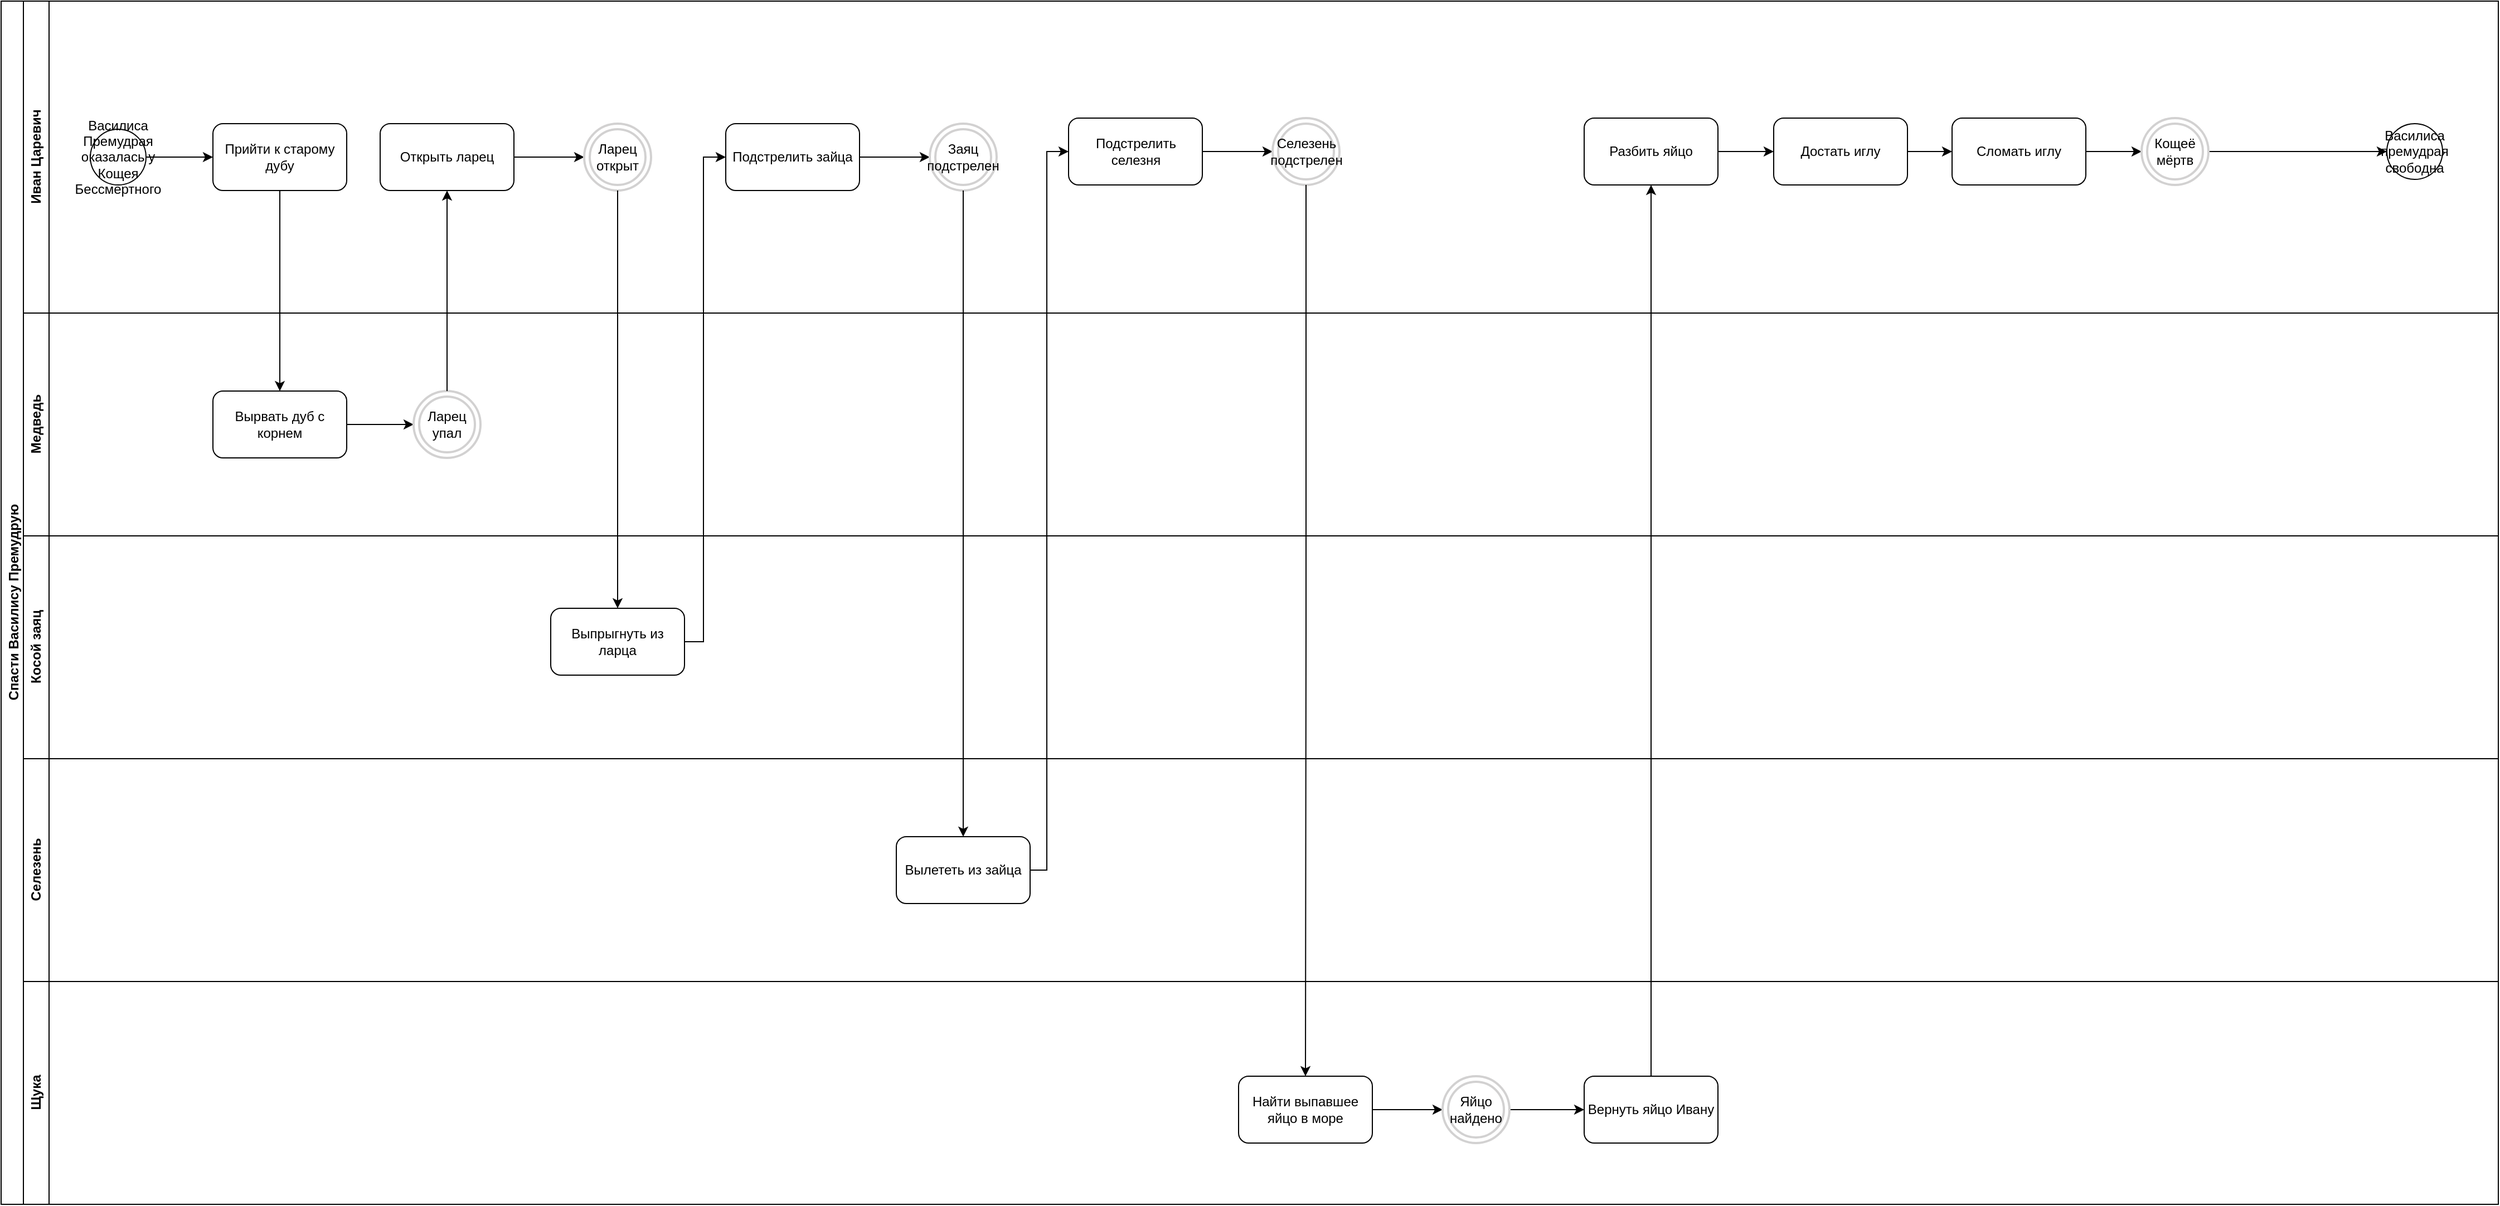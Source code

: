 <mxfile version="21.8.2" type="device">
  <diagram id="Fqjd-lwi6O4fydthMyqD" name="Page-1">
    <mxGraphModel dx="1723" dy="1167" grid="1" gridSize="10" guides="1" tooltips="1" connect="1" arrows="1" fold="1" page="1" pageScale="1" pageWidth="827" pageHeight="1169" math="0" shadow="0">
      <root>
        <mxCell id="0" />
        <mxCell id="1" parent="0" />
        <mxCell id="5_5ShO6OWAeCaV3ogHmG-1" value="Спасти Василису Премудрую" style="swimlane;horizontal=0;whiteSpace=wrap;html=1;" vertex="1" parent="1">
          <mxGeometry x="40" y="40" width="2240" height="1080" as="geometry" />
        </mxCell>
        <mxCell id="5_5ShO6OWAeCaV3ogHmG-2" value="Иван Царевич" style="swimlane;horizontal=0;whiteSpace=wrap;html=1;" vertex="1" parent="5_5ShO6OWAeCaV3ogHmG-1">
          <mxGeometry x="20" width="2220" height="280" as="geometry" />
        </mxCell>
        <mxCell id="5_5ShO6OWAeCaV3ogHmG-41" value="" style="edgeStyle=orthogonalEdgeStyle;rounded=0;orthogonalLoop=1;jettySize=auto;html=1;" edge="1" parent="5_5ShO6OWAeCaV3ogHmG-2" source="5_5ShO6OWAeCaV3ogHmG-7" target="5_5ShO6OWAeCaV3ogHmG-8">
          <mxGeometry relative="1" as="geometry" />
        </mxCell>
        <mxCell id="5_5ShO6OWAeCaV3ogHmG-7" value="Василиса Премудрая оказалась у Кощея Бессмертного" style="ellipse;whiteSpace=wrap;html=1;aspect=fixed;" vertex="1" parent="5_5ShO6OWAeCaV3ogHmG-2">
          <mxGeometry x="60" y="115" width="50" height="50" as="geometry" />
        </mxCell>
        <mxCell id="5_5ShO6OWAeCaV3ogHmG-8" value="Прийти к старому дубу" style="rounded=1;whiteSpace=wrap;html=1;" vertex="1" parent="5_5ShO6OWAeCaV3ogHmG-2">
          <mxGeometry x="170" y="110" width="120" height="60" as="geometry" />
        </mxCell>
        <mxCell id="5_5ShO6OWAeCaV3ogHmG-45" style="edgeStyle=orthogonalEdgeStyle;rounded=0;orthogonalLoop=1;jettySize=auto;html=1;exitX=1;exitY=0.5;exitDx=0;exitDy=0;entryX=0;entryY=0.5;entryDx=0;entryDy=0;" edge="1" parent="5_5ShO6OWAeCaV3ogHmG-2" source="5_5ShO6OWAeCaV3ogHmG-11" target="5_5ShO6OWAeCaV3ogHmG-12">
          <mxGeometry relative="1" as="geometry" />
        </mxCell>
        <mxCell id="5_5ShO6OWAeCaV3ogHmG-11" value="Открыть ларец" style="rounded=1;whiteSpace=wrap;html=1;" vertex="1" parent="5_5ShO6OWAeCaV3ogHmG-2">
          <mxGeometry x="320" y="110" width="120" height="60" as="geometry" />
        </mxCell>
        <mxCell id="5_5ShO6OWAeCaV3ogHmG-12" value="Ларец открыт" style="whiteSpace=wrap;html=1;aspect=fixed;strokeWidth=2;strokeColor=#d2d1d1;shape=doubleEllipse;perimeter=ellipsePerimeter;" vertex="1" parent="5_5ShO6OWAeCaV3ogHmG-2">
          <mxGeometry x="503" y="110" width="60" height="60" as="geometry" />
        </mxCell>
        <mxCell id="5_5ShO6OWAeCaV3ogHmG-48" style="edgeStyle=orthogonalEdgeStyle;rounded=0;orthogonalLoop=1;jettySize=auto;html=1;exitX=1;exitY=0.5;exitDx=0;exitDy=0;entryX=0;entryY=0.5;entryDx=0;entryDy=0;" edge="1" parent="5_5ShO6OWAeCaV3ogHmG-2" source="5_5ShO6OWAeCaV3ogHmG-14" target="5_5ShO6OWAeCaV3ogHmG-15">
          <mxGeometry relative="1" as="geometry" />
        </mxCell>
        <mxCell id="5_5ShO6OWAeCaV3ogHmG-14" value="Подстрелить зайца" style="rounded=1;whiteSpace=wrap;html=1;" vertex="1" parent="5_5ShO6OWAeCaV3ogHmG-2">
          <mxGeometry x="630" y="110" width="120" height="60" as="geometry" />
        </mxCell>
        <mxCell id="5_5ShO6OWAeCaV3ogHmG-15" value="Заяц подстрелен" style="whiteSpace=wrap;html=1;aspect=fixed;strokeWidth=2;strokeColor=#d2d1d1;shape=doubleEllipse;perimeter=ellipsePerimeter;" vertex="1" parent="5_5ShO6OWAeCaV3ogHmG-2">
          <mxGeometry x="813" y="110" width="60" height="60" as="geometry" />
        </mxCell>
        <mxCell id="5_5ShO6OWAeCaV3ogHmG-51" style="edgeStyle=orthogonalEdgeStyle;rounded=0;orthogonalLoop=1;jettySize=auto;html=1;exitX=1;exitY=0.5;exitDx=0;exitDy=0;entryX=0;entryY=0.5;entryDx=0;entryDy=0;" edge="1" parent="5_5ShO6OWAeCaV3ogHmG-2" source="5_5ShO6OWAeCaV3ogHmG-17" target="5_5ShO6OWAeCaV3ogHmG-18">
          <mxGeometry relative="1" as="geometry" />
        </mxCell>
        <mxCell id="5_5ShO6OWAeCaV3ogHmG-17" value="Подстрелить селезня" style="rounded=1;whiteSpace=wrap;html=1;" vertex="1" parent="5_5ShO6OWAeCaV3ogHmG-2">
          <mxGeometry x="937.5" y="105" width="120" height="60" as="geometry" />
        </mxCell>
        <mxCell id="5_5ShO6OWAeCaV3ogHmG-18" value="Селезень подстрелен" style="whiteSpace=wrap;html=1;aspect=fixed;strokeWidth=2;strokeColor=#d2d1d1;shape=doubleEllipse;perimeter=ellipsePerimeter;" vertex="1" parent="5_5ShO6OWAeCaV3ogHmG-2">
          <mxGeometry x="1120.5" y="105" width="60" height="60" as="geometry" />
        </mxCell>
        <mxCell id="5_5ShO6OWAeCaV3ogHmG-55" style="edgeStyle=orthogonalEdgeStyle;rounded=0;orthogonalLoop=1;jettySize=auto;html=1;entryX=0;entryY=0.5;entryDx=0;entryDy=0;" edge="1" parent="5_5ShO6OWAeCaV3ogHmG-2" source="5_5ShO6OWAeCaV3ogHmG-23" target="5_5ShO6OWAeCaV3ogHmG-24">
          <mxGeometry relative="1" as="geometry">
            <mxPoint x="1550" y="135" as="targetPoint" />
          </mxGeometry>
        </mxCell>
        <mxCell id="5_5ShO6OWAeCaV3ogHmG-23" value="Разбить яйцо" style="rounded=1;whiteSpace=wrap;html=1;" vertex="1" parent="5_5ShO6OWAeCaV3ogHmG-2">
          <mxGeometry x="1400" y="105" width="120" height="60" as="geometry" />
        </mxCell>
        <mxCell id="5_5ShO6OWAeCaV3ogHmG-56" value="" style="edgeStyle=orthogonalEdgeStyle;rounded=0;orthogonalLoop=1;jettySize=auto;html=1;" edge="1" parent="5_5ShO6OWAeCaV3ogHmG-2" source="5_5ShO6OWAeCaV3ogHmG-24" target="5_5ShO6OWAeCaV3ogHmG-25">
          <mxGeometry relative="1" as="geometry" />
        </mxCell>
        <mxCell id="5_5ShO6OWAeCaV3ogHmG-24" value="Достать иглу" style="rounded=1;whiteSpace=wrap;html=1;" vertex="1" parent="5_5ShO6OWAeCaV3ogHmG-2">
          <mxGeometry x="1570" y="105" width="120" height="60" as="geometry" />
        </mxCell>
        <mxCell id="5_5ShO6OWAeCaV3ogHmG-57" value="" style="edgeStyle=orthogonalEdgeStyle;rounded=0;orthogonalLoop=1;jettySize=auto;html=1;" edge="1" parent="5_5ShO6OWAeCaV3ogHmG-2" source="5_5ShO6OWAeCaV3ogHmG-25" target="5_5ShO6OWAeCaV3ogHmG-38">
          <mxGeometry relative="1" as="geometry" />
        </mxCell>
        <mxCell id="5_5ShO6OWAeCaV3ogHmG-25" value="Сломать иглу" style="rounded=1;whiteSpace=wrap;html=1;" vertex="1" parent="5_5ShO6OWAeCaV3ogHmG-2">
          <mxGeometry x="1730" y="105" width="120" height="60" as="geometry" />
        </mxCell>
        <mxCell id="5_5ShO6OWAeCaV3ogHmG-58" style="edgeStyle=orthogonalEdgeStyle;rounded=0;orthogonalLoop=1;jettySize=auto;html=1;exitX=1;exitY=0.5;exitDx=0;exitDy=0;entryX=0;entryY=0.5;entryDx=0;entryDy=0;" edge="1" parent="5_5ShO6OWAeCaV3ogHmG-2" source="5_5ShO6OWAeCaV3ogHmG-38" target="5_5ShO6OWAeCaV3ogHmG-40">
          <mxGeometry relative="1" as="geometry" />
        </mxCell>
        <mxCell id="5_5ShO6OWAeCaV3ogHmG-38" value="Кощеё мёртв" style="whiteSpace=wrap;html=1;aspect=fixed;strokeWidth=2;strokeColor=#d2d1d1;shape=doubleEllipse;perimeter=ellipsePerimeter;" vertex="1" parent="5_5ShO6OWAeCaV3ogHmG-2">
          <mxGeometry x="1900" y="105" width="60" height="60" as="geometry" />
        </mxCell>
        <mxCell id="5_5ShO6OWAeCaV3ogHmG-40" value="Василиса премудрая свободна" style="ellipse;whiteSpace=wrap;html=1;aspect=fixed;" vertex="1" parent="5_5ShO6OWAeCaV3ogHmG-2">
          <mxGeometry x="2120" y="110" width="50" height="50" as="geometry" />
        </mxCell>
        <mxCell id="5_5ShO6OWAeCaV3ogHmG-3" value="Медведь" style="swimlane;horizontal=0;whiteSpace=wrap;html=1;" vertex="1" parent="5_5ShO6OWAeCaV3ogHmG-1">
          <mxGeometry x="20" y="280" width="2220" height="200" as="geometry" />
        </mxCell>
        <mxCell id="5_5ShO6OWAeCaV3ogHmG-43" value="" style="edgeStyle=orthogonalEdgeStyle;rounded=0;orthogonalLoop=1;jettySize=auto;html=1;entryX=0;entryY=0.5;entryDx=0;entryDy=0;" edge="1" parent="5_5ShO6OWAeCaV3ogHmG-3" source="5_5ShO6OWAeCaV3ogHmG-9" target="5_5ShO6OWAeCaV3ogHmG-61">
          <mxGeometry relative="1" as="geometry">
            <mxPoint x="330" y="130" as="targetPoint" />
          </mxGeometry>
        </mxCell>
        <mxCell id="5_5ShO6OWAeCaV3ogHmG-9" value="Вырвать дуб с корнем" style="rounded=1;whiteSpace=wrap;html=1;" vertex="1" parent="5_5ShO6OWAeCaV3ogHmG-3">
          <mxGeometry x="170" y="70" width="120" height="60" as="geometry" />
        </mxCell>
        <mxCell id="5_5ShO6OWAeCaV3ogHmG-61" value="Ларец упал" style="whiteSpace=wrap;html=1;aspect=fixed;strokeWidth=2;strokeColor=#d2d1d1;shape=doubleEllipse;perimeter=ellipsePerimeter;" vertex="1" parent="5_5ShO6OWAeCaV3ogHmG-3">
          <mxGeometry x="350" y="70" width="60" height="60" as="geometry" />
        </mxCell>
        <mxCell id="5_5ShO6OWAeCaV3ogHmG-4" value="Косой заяц" style="swimlane;horizontal=0;whiteSpace=wrap;html=1;" vertex="1" parent="5_5ShO6OWAeCaV3ogHmG-1">
          <mxGeometry x="20" y="480" width="2220" height="200" as="geometry" />
        </mxCell>
        <mxCell id="5_5ShO6OWAeCaV3ogHmG-13" value="Выпрыгнуть из ларца" style="rounded=1;whiteSpace=wrap;html=1;" vertex="1" parent="5_5ShO6OWAeCaV3ogHmG-4">
          <mxGeometry x="473" y="65" width="120" height="60" as="geometry" />
        </mxCell>
        <mxCell id="5_5ShO6OWAeCaV3ogHmG-5" value="Селезень" style="swimlane;horizontal=0;whiteSpace=wrap;html=1;" vertex="1" parent="5_5ShO6OWAeCaV3ogHmG-1">
          <mxGeometry x="20" y="680" width="2220" height="200" as="geometry" />
        </mxCell>
        <mxCell id="5_5ShO6OWAeCaV3ogHmG-16" value="Вылететь из зайца" style="rounded=1;whiteSpace=wrap;html=1;" vertex="1" parent="5_5ShO6OWAeCaV3ogHmG-5">
          <mxGeometry x="783" y="70" width="120" height="60" as="geometry" />
        </mxCell>
        <mxCell id="5_5ShO6OWAeCaV3ogHmG-6" value="Щука" style="swimlane;horizontal=0;whiteSpace=wrap;html=1;startSize=23;" vertex="1" parent="5_5ShO6OWAeCaV3ogHmG-1">
          <mxGeometry x="20" y="880" width="2220" height="200" as="geometry" />
        </mxCell>
        <mxCell id="5_5ShO6OWAeCaV3ogHmG-52" value="" style="edgeStyle=orthogonalEdgeStyle;rounded=0;orthogonalLoop=1;jettySize=auto;html=1;" edge="1" parent="5_5ShO6OWAeCaV3ogHmG-6" source="5_5ShO6OWAeCaV3ogHmG-19" target="5_5ShO6OWAeCaV3ogHmG-20">
          <mxGeometry relative="1" as="geometry" />
        </mxCell>
        <mxCell id="5_5ShO6OWAeCaV3ogHmG-19" value="Найти выпавшее яйцо в море" style="rounded=1;whiteSpace=wrap;html=1;" vertex="1" parent="5_5ShO6OWAeCaV3ogHmG-6">
          <mxGeometry x="1090" y="85" width="120" height="60" as="geometry" />
        </mxCell>
        <mxCell id="5_5ShO6OWAeCaV3ogHmG-53" value="" style="edgeStyle=orthogonalEdgeStyle;rounded=0;orthogonalLoop=1;jettySize=auto;html=1;" edge="1" parent="5_5ShO6OWAeCaV3ogHmG-6" source="5_5ShO6OWAeCaV3ogHmG-20" target="5_5ShO6OWAeCaV3ogHmG-21">
          <mxGeometry relative="1" as="geometry" />
        </mxCell>
        <mxCell id="5_5ShO6OWAeCaV3ogHmG-20" value="Яйцо найдено" style="whiteSpace=wrap;html=1;aspect=fixed;strokeWidth=2;strokeColor=#d2d1d1;shape=doubleEllipse;perimeter=ellipsePerimeter;" vertex="1" parent="5_5ShO6OWAeCaV3ogHmG-6">
          <mxGeometry x="1273" y="85" width="60" height="60" as="geometry" />
        </mxCell>
        <mxCell id="5_5ShO6OWAeCaV3ogHmG-21" value="Вернуть яйцо Ивану" style="rounded=1;whiteSpace=wrap;html=1;" vertex="1" parent="5_5ShO6OWAeCaV3ogHmG-6">
          <mxGeometry x="1400" y="85" width="120" height="60" as="geometry" />
        </mxCell>
        <mxCell id="5_5ShO6OWAeCaV3ogHmG-22" style="edgeStyle=orthogonalEdgeStyle;rounded=0;orthogonalLoop=1;jettySize=auto;html=1;exitX=0.5;exitY=1;exitDx=0;exitDy=0;entryX=0.5;entryY=0;entryDx=0;entryDy=0;" edge="1" parent="5_5ShO6OWAeCaV3ogHmG-1" source="5_5ShO6OWAeCaV3ogHmG-18" target="5_5ShO6OWAeCaV3ogHmG-19">
          <mxGeometry relative="1" as="geometry" />
        </mxCell>
        <mxCell id="5_5ShO6OWAeCaV3ogHmG-42" style="edgeStyle=orthogonalEdgeStyle;rounded=0;orthogonalLoop=1;jettySize=auto;html=1;exitX=0.5;exitY=1;exitDx=0;exitDy=0;entryX=0.5;entryY=0;entryDx=0;entryDy=0;" edge="1" parent="5_5ShO6OWAeCaV3ogHmG-1" source="5_5ShO6OWAeCaV3ogHmG-8" target="5_5ShO6OWAeCaV3ogHmG-9">
          <mxGeometry relative="1" as="geometry" />
        </mxCell>
        <mxCell id="5_5ShO6OWAeCaV3ogHmG-44" style="edgeStyle=orthogonalEdgeStyle;rounded=0;orthogonalLoop=1;jettySize=auto;html=1;entryX=0.5;entryY=1;entryDx=0;entryDy=0;exitX=0.5;exitY=0;exitDx=0;exitDy=0;" edge="1" parent="5_5ShO6OWAeCaV3ogHmG-1" source="5_5ShO6OWAeCaV3ogHmG-61" target="5_5ShO6OWAeCaV3ogHmG-11">
          <mxGeometry relative="1" as="geometry">
            <mxPoint x="440" y="340" as="sourcePoint" />
          </mxGeometry>
        </mxCell>
        <mxCell id="5_5ShO6OWAeCaV3ogHmG-46" style="edgeStyle=orthogonalEdgeStyle;rounded=0;orthogonalLoop=1;jettySize=auto;html=1;exitX=0.5;exitY=1;exitDx=0;exitDy=0;entryX=0.5;entryY=0;entryDx=0;entryDy=0;" edge="1" parent="5_5ShO6OWAeCaV3ogHmG-1" source="5_5ShO6OWAeCaV3ogHmG-12" target="5_5ShO6OWAeCaV3ogHmG-13">
          <mxGeometry relative="1" as="geometry" />
        </mxCell>
        <mxCell id="5_5ShO6OWAeCaV3ogHmG-47" style="edgeStyle=orthogonalEdgeStyle;rounded=0;orthogonalLoop=1;jettySize=auto;html=1;exitX=1;exitY=0.5;exitDx=0;exitDy=0;entryX=0;entryY=0.5;entryDx=0;entryDy=0;" edge="1" parent="5_5ShO6OWAeCaV3ogHmG-1" source="5_5ShO6OWAeCaV3ogHmG-13" target="5_5ShO6OWAeCaV3ogHmG-14">
          <mxGeometry relative="1" as="geometry">
            <Array as="points">
              <mxPoint x="630" y="575" />
              <mxPoint x="630" y="140" />
            </Array>
          </mxGeometry>
        </mxCell>
        <mxCell id="5_5ShO6OWAeCaV3ogHmG-49" style="edgeStyle=orthogonalEdgeStyle;rounded=0;orthogonalLoop=1;jettySize=auto;html=1;exitX=0.5;exitY=1;exitDx=0;exitDy=0;entryX=0.5;entryY=0;entryDx=0;entryDy=0;" edge="1" parent="5_5ShO6OWAeCaV3ogHmG-1" source="5_5ShO6OWAeCaV3ogHmG-15" target="5_5ShO6OWAeCaV3ogHmG-16">
          <mxGeometry relative="1" as="geometry" />
        </mxCell>
        <mxCell id="5_5ShO6OWAeCaV3ogHmG-50" style="edgeStyle=orthogonalEdgeStyle;rounded=0;orthogonalLoop=1;jettySize=auto;html=1;exitX=1;exitY=0.5;exitDx=0;exitDy=0;entryX=0;entryY=0.5;entryDx=0;entryDy=0;" edge="1" parent="5_5ShO6OWAeCaV3ogHmG-1" source="5_5ShO6OWAeCaV3ogHmG-16" target="5_5ShO6OWAeCaV3ogHmG-17">
          <mxGeometry relative="1" as="geometry">
            <Array as="points">
              <mxPoint x="938" y="780" />
              <mxPoint x="938" y="135" />
            </Array>
          </mxGeometry>
        </mxCell>
        <mxCell id="5_5ShO6OWAeCaV3ogHmG-54" style="edgeStyle=orthogonalEdgeStyle;rounded=0;orthogonalLoop=1;jettySize=auto;html=1;exitX=0.5;exitY=0;exitDx=0;exitDy=0;entryX=0.5;entryY=1;entryDx=0;entryDy=0;" edge="1" parent="5_5ShO6OWAeCaV3ogHmG-1" source="5_5ShO6OWAeCaV3ogHmG-21" target="5_5ShO6OWAeCaV3ogHmG-23">
          <mxGeometry relative="1" as="geometry" />
        </mxCell>
      </root>
    </mxGraphModel>
  </diagram>
</mxfile>
